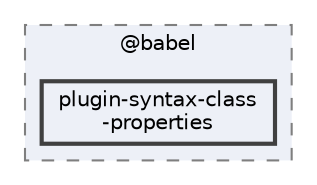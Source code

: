 digraph "pkiclassroomrescheduler/src/main/frontend/node_modules/@babel/plugin-syntax-class-properties"
{
 // LATEX_PDF_SIZE
  bgcolor="transparent";
  edge [fontname=Helvetica,fontsize=10,labelfontname=Helvetica,labelfontsize=10];
  node [fontname=Helvetica,fontsize=10,shape=box,height=0.2,width=0.4];
  compound=true
  subgraph clusterdir_bc8070c8b402176472541bb6f0cba6df {
    graph [ bgcolor="#edf0f7", pencolor="grey50", label="@babel", fontname=Helvetica,fontsize=10 style="filled,dashed", URL="dir_bc8070c8b402176472541bb6f0cba6df.html",tooltip=""]
  dir_c5a6bf5fec290be98ee7ab9307c010bb [label="plugin-syntax-class\l-properties", fillcolor="#edf0f7", color="grey25", style="filled,bold", URL="dir_c5a6bf5fec290be98ee7ab9307c010bb.html",tooltip=""];
  }
}
